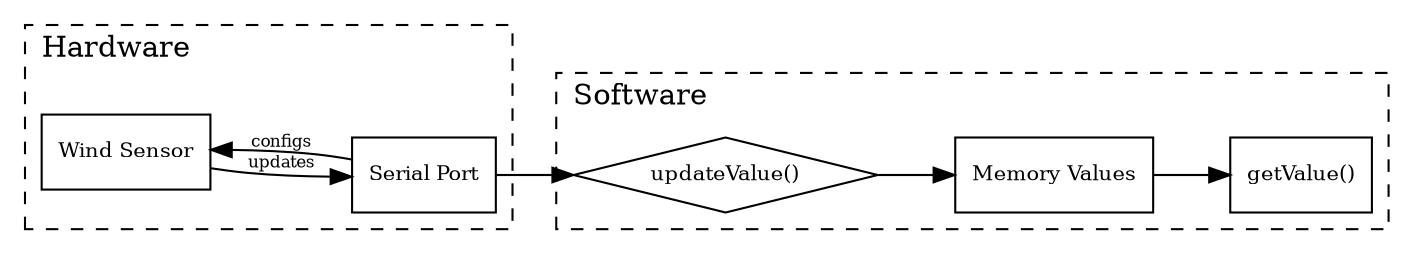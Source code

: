 digraph windserial {
	rankdir=LR

	subgraph cluster_hard {
		style="dashed"
		labeljust="l"
		label="Hardware"

		node [shape=box fontsize="10"] "Wind Sensor"; "Serial Port";
	}

	subgraph cluster_soft {
		style="dashed"
		labeljust="l"
		label="Software"
		
		node [shape=box fontsize="10"] "Memory Values"; "getValue()";
		node [shape=diamond fontsize="10"] "updateValue()";
	}

	"Wind Sensor" -> "Serial Port" [label="updates" fontsize="8" labeljust="l"];
	"Serial Port" -> "Wind Sensor" [label="configs" fontsize="8" labeljust="r"];

	"Serial Port" -> "updateValue()";
	"updateValue()" -> "Memory Values";
	"Memory Values" -> "getValue()";
}


